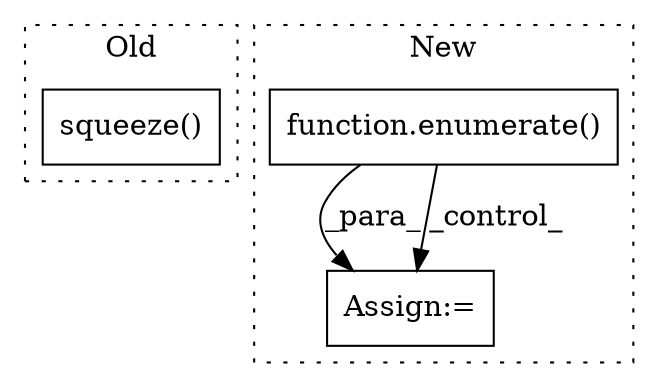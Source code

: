 digraph G {
subgraph cluster0 {
1 [label="squeeze()" a="75" s="10803,10818" l="14,1" shape="box"];
label = "Old";
style="dotted";
}
subgraph cluster1 {
2 [label="function.enumerate()" a="75" s="11804,11816" l="10,1" shape="box"];
3 [label="Assign:=" a="68" s="11990" l="2" shape="box"];
label = "New";
style="dotted";
}
2 -> 3 [label="_para_"];
2 -> 3 [label="_control_"];
}